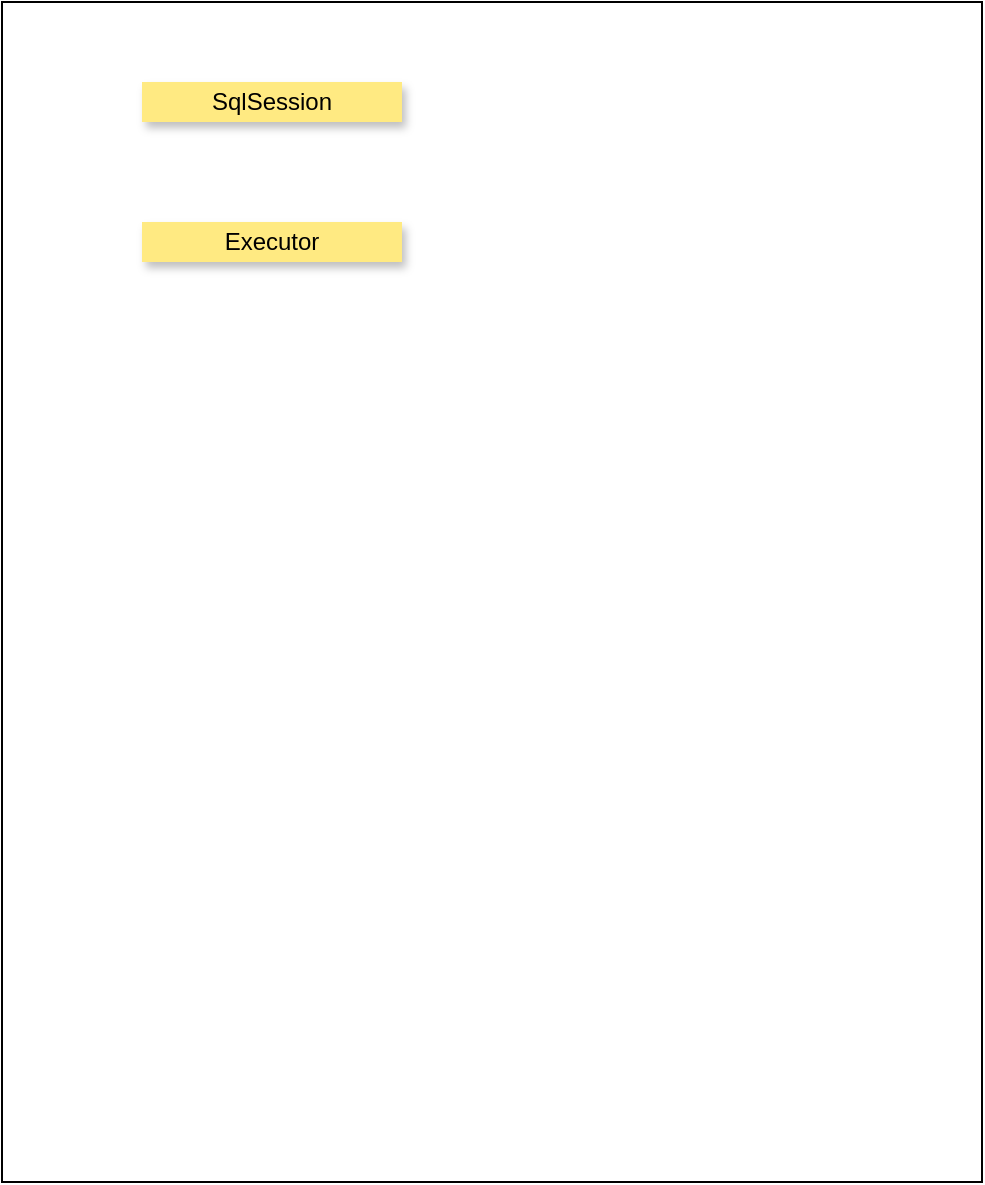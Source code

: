 <mxfile version="14.1.1" type="github">
  <diagram id="C5RBs43oDa-KdzZeNtuy" name="Page-1">
    <mxGraphModel dx="782" dy="434" grid="1" gridSize="10" guides="1" tooltips="1" connect="1" arrows="1" fold="1" page="1" pageScale="1" pageWidth="827" pageHeight="1169" math="0" shadow="0">
      <root>
        <mxCell id="WIyWlLk6GJQsqaUBKTNV-0" />
        <mxCell id="WIyWlLk6GJQsqaUBKTNV-1" parent="WIyWlLk6GJQsqaUBKTNV-0" />
        <mxCell id="KU1Z1lDWrttpG1oiQd2y-0" value="" style="rounded=0;whiteSpace=wrap;html=1;fillColor=none;" vertex="1" parent="WIyWlLk6GJQsqaUBKTNV-1">
          <mxGeometry x="120" y="40" width="490" height="590" as="geometry" />
        </mxCell>
        <mxCell id="KU1Z1lDWrttpG1oiQd2y-1" value="SqlSession" style="text;html=1;strokeColor=none;align=center;verticalAlign=middle;whiteSpace=wrap;rounded=0;shadow=1;fillColor=#FFEA82;" vertex="1" parent="WIyWlLk6GJQsqaUBKTNV-1">
          <mxGeometry x="190" y="80" width="130" height="20" as="geometry" />
        </mxCell>
        <mxCell id="KU1Z1lDWrttpG1oiQd2y-2" value="Executor" style="text;html=1;strokeColor=none;align=center;verticalAlign=middle;whiteSpace=wrap;rounded=0;shadow=1;fillColor=#FFEA82;" vertex="1" parent="WIyWlLk6GJQsqaUBKTNV-1">
          <mxGeometry x="190" y="150" width="130" height="20" as="geometry" />
        </mxCell>
      </root>
    </mxGraphModel>
  </diagram>
</mxfile>
